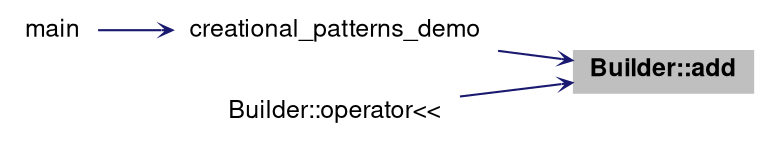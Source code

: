 digraph "Builder::add"
{
 // LATEX_PDF_SIZE
  bgcolor="transparent";
  edge [fontname="Helvetica,Arial,sans-serif",fontsize=15,labelfontsize=15 arrowhead=open arrowtail=open arrowsize=0.5];
  node [fontname="Helvetica,Arial,sans-serif",fontsize=15,fontsize=12 shape=plaintext];
  rankdir="RL";
  Node1 [label=<<b>Builder::add</b>>,height=0.2,width=0.4,color="black", fillcolor="grey75", style="filled", fontcolor="black",tooltip=" "];
  Node1 -> Node2 [dir="back",color="midnightblue",style="solid"];
  Node2 [label="creational_patterns_demo",height=0.2,width=0.4,color="black",URL="$group__CP.html#ga50a82bd9d08b9a3b31267eefdf4ebaed",tooltip=" "];
  Node2 -> Node3 [dir="back",color="midnightblue",style="solid"];
  Node3 [label="main",height=0.2,width=0.4,color="black",URL="$group__DP.html#gae66f6b31b5ad750f1fe042a706a4e3d4",tooltip=" "];
  Node1 -> Node4 [dir="back",color="midnightblue",style="solid"];
  Node4 [label="Builder::operator\<\<",height=0.2,width=0.4,color="black",URL="$structBuilder.html#a619f717c9b14ba55b4ba758ba2693cfc",tooltip=" "];
}
